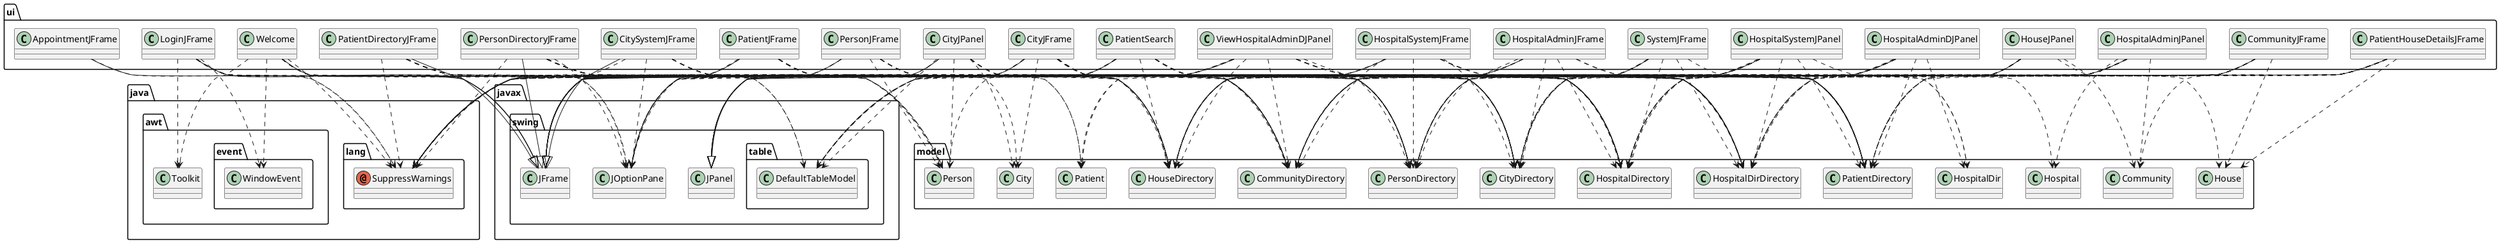 @startuml
annotation java.lang.SuppressWarnings
class java.awt.Toolkit
class java.awt.event.WindowEvent
class javax.swing.JFrame
class javax.swing.JOptionPane
class javax.swing.JPanel
class javax.swing.table.DefaultTableModel
class model.City
class model.CityDirectory
class model.Community
class model.CommunityDirectory
class model.Hospital
class model.HospitalDir
class model.HospitalDirDirectory
class model.HospitalDirectory
class model.House
class model.HouseDirectory
class model.Patient
class model.PatientDirectory
class model.Person
class model.PersonDirectory
class ui.AppointmentJFrame
class ui.CityJFrame
class ui.CityJPanel
class ui.CitySystemJFrame
class ui.CommunityJFrame
class ui.HospitalAdminDJPanel
class ui.HospitalAdminJFrame
class ui.HospitalAdminJPanel
class ui.HospitalSystemJFrame
class ui.HospitalSystemJPanel
class ui.HouseJPanel
class ui.LoginJFrame
class ui.PatientDirectoryJFrame
class ui.PatientHouseDetailsJFrame
class ui.PatientJFrame
class ui.PatientSearch
class ui.PersonDirectoryJFrame
class ui.PersonJFrame
class ui.SystemJFrame
class ui.ViewHospitalAdminDJPanel
class ui.Welcome
ui.AppointmentJFrame ..> java.lang.SuppressWarnings
ui.AppointmentJFrame --|> javax.swing.JFrame
ui.CityJFrame ..> java.lang.SuppressWarnings
ui.CityJFrame --|> javax.swing.JFrame
ui.CityJFrame ..> javax.swing.table.DefaultTableModel
ui.CityJFrame ..> model.City
ui.CityJFrame ..> model.CityDirectory
ui.CityJFrame ..> model.CommunityDirectory
ui.CityJFrame ..> model.HospitalDirDirectory
ui.CityJFrame ..> model.HospitalDirectory
ui.CityJFrame ..> model.HouseDirectory
ui.CityJFrame ..> model.PatientDirectory
ui.CityJFrame ..> model.PersonDirectory
ui.CityJPanel ..> java.lang.SuppressWarnings
ui.CityJPanel --|> javax.swing.JPanel
ui.CityJPanel ..> javax.swing.table.DefaultTableModel
ui.CityJPanel ..> model.City
ui.CityJPanel ..> model.CityDirectory
ui.CityJPanel ..> model.CommunityDirectory
ui.CityJPanel ..> model.HospitalDirDirectory
ui.CityJPanel ..> model.HospitalDirectory
ui.CityJPanel ..> model.HouseDirectory
ui.CityJPanel ..> model.PatientDirectory
ui.CityJPanel ..> model.Person
ui.CityJPanel ..> model.PersonDirectory
ui.CitySystemJFrame ..> java.lang.SuppressWarnings
ui.CitySystemJFrame --|> javax.swing.JFrame
ui.CitySystemJFrame ..> javax.swing.JOptionPane
ui.CitySystemJFrame ..> model.City
ui.CitySystemJFrame ..> model.CityDirectory
ui.CitySystemJFrame ..> model.CommunityDirectory
ui.CitySystemJFrame ..> model.HospitalDirDirectory
ui.CitySystemJFrame ..> model.HospitalDirectory
ui.CitySystemJFrame ..> model.HouseDirectory
ui.CitySystemJFrame ..> model.PatientDirectory
ui.CitySystemJFrame ..> model.Person
ui.CitySystemJFrame ..> model.PersonDirectory
ui.CommunityJFrame ..> java.lang.SuppressWarnings
ui.CommunityJFrame --|> javax.swing.JFrame
ui.CommunityJFrame ..> model.CityDirectory
ui.CommunityJFrame ..> model.CommunityDirectory
ui.CommunityJFrame ..> model.HospitalDirDirectory
ui.CommunityJFrame ..> model.HospitalDirectory
ui.CommunityJFrame ..> model.House
ui.CommunityJFrame ..> model.HouseDirectory
ui.CommunityJFrame ..> model.PatientDirectory
ui.CommunityJFrame ..> model.PersonDirectory
ui.HospitalAdminDJPanel ..> java.lang.SuppressWarnings
ui.HospitalAdminDJPanel ..> javax.swing.JOptionPane
ui.HospitalAdminDJPanel --|> javax.swing.JPanel
ui.HospitalAdminDJPanel ..> model.CityDirectory
ui.HospitalAdminDJPanel ..> model.CommunityDirectory
ui.HospitalAdminDJPanel ..> model.HospitalDir
ui.HospitalAdminDJPanel ..> model.HospitalDirDirectory
ui.HospitalAdminDJPanel ..> model.HospitalDirectory
ui.HospitalAdminDJPanel ..> model.HouseDirectory
ui.HospitalAdminDJPanel ..> model.PatientDirectory
ui.HospitalAdminDJPanel ..> model.PersonDirectory
ui.HospitalAdminJFrame ..> java.lang.SuppressWarnings
ui.HospitalAdminJFrame --|> javax.swing.JFrame
ui.HospitalAdminJFrame ..> model.CityDirectory
ui.HospitalAdminJFrame ..> model.CommunityDirectory
ui.HospitalAdminJFrame ..> model.HospitalDirDirectory
ui.HospitalAdminJFrame ..> model.HospitalDirectory
ui.HospitalAdminJFrame ..> model.HouseDirectory
ui.HospitalAdminJFrame ..> model.PatientDirectory
ui.HospitalAdminJFrame ..> model.PersonDirectory
ui.HospitalAdminJPanel ..> java.lang.SuppressWarnings
ui.HospitalAdminJPanel ..> javax.swing.JOptionPane
ui.HospitalAdminJPanel --|> javax.swing.JPanel
ui.HospitalAdminJPanel ..> javax.swing.table.DefaultTableModel
ui.HospitalAdminJPanel ..> model.CityDirectory
ui.HospitalAdminJPanel ..> model.Community
ui.HospitalAdminJPanel ..> model.CommunityDirectory
ui.HospitalAdminJPanel ..> model.Hospital
ui.HospitalAdminJPanel ..> model.HospitalDirDirectory
ui.HospitalAdminJPanel ..> model.HospitalDirectory
ui.HospitalAdminJPanel ..> model.HouseDirectory
ui.HospitalAdminJPanel ..> model.PatientDirectory
ui.HospitalAdminJPanel ..> model.PersonDirectory
ui.HospitalSystemJFrame ..> java.lang.SuppressWarnings
ui.HospitalSystemJFrame --|> javax.swing.JFrame
ui.HospitalSystemJFrame ..> model.CityDirectory
ui.HospitalSystemJFrame ..> model.CommunityDirectory
ui.HospitalSystemJFrame ..> model.HospitalDirDirectory
ui.HospitalSystemJFrame ..> model.HospitalDirectory
ui.HospitalSystemJFrame ..> model.HouseDirectory
ui.HospitalSystemJFrame ..> model.PatientDirectory
ui.HospitalSystemJFrame ..> model.PersonDirectory
ui.HospitalSystemJPanel ..> java.lang.SuppressWarnings
ui.HospitalSystemJPanel ..> javax.swing.JOptionPane
ui.HospitalSystemJPanel --|> javax.swing.JPanel
ui.HospitalSystemJPanel ..> javax.swing.table.DefaultTableModel
ui.HospitalSystemJPanel ..> model.CityDirectory
ui.HospitalSystemJPanel ..> model.CommunityDirectory
ui.HospitalSystemJPanel ..> model.Hospital
ui.HospitalSystemJPanel ..> model.HospitalDirDirectory
ui.HospitalSystemJPanel ..> model.HospitalDirectory
ui.HospitalSystemJPanel ..> model.HouseDirectory
ui.HospitalSystemJPanel ..> model.PatientDirectory
ui.HospitalSystemJPanel ..> model.PersonDirectory
ui.HouseJPanel ..> java.lang.SuppressWarnings
ui.HouseJPanel ..> javax.swing.JOptionPane
ui.HouseJPanel --|> javax.swing.JPanel
ui.HouseJPanel ..> javax.swing.table.DefaultTableModel
ui.HouseJPanel ..> model.CityDirectory
ui.HouseJPanel ..> model.Community
ui.HouseJPanel ..> model.CommunityDirectory
ui.HouseJPanel ..> model.HospitalDirDirectory
ui.HouseJPanel ..> model.HospitalDirectory
ui.HouseJPanel ..> model.House
ui.HouseJPanel ..> model.HouseDirectory
ui.HouseJPanel ..> model.Patient
ui.HouseJPanel ..> model.PatientDirectory
ui.HouseJPanel ..> model.PersonDirectory
ui.LoginJFrame ..> java.lang.SuppressWarnings
ui.LoginJFrame ..> java.awt.Toolkit
ui.LoginJFrame ..> java.awt.event.WindowEvent
ui.LoginJFrame --|> javax.swing.JFrame
ui.LoginJFrame ..> javax.swing.JOptionPane
ui.LoginJFrame ..> model.CityDirectory
ui.LoginJFrame ..> model.CommunityDirectory
ui.LoginJFrame ..> model.HospitalDirDirectory
ui.LoginJFrame ..> model.HospitalDirectory
ui.LoginJFrame ..> model.HouseDirectory
ui.LoginJFrame ..> model.PatientDirectory
ui.LoginJFrame ..> model.PersonDirectory
ui.PatientDirectoryJFrame ..> java.lang.SuppressWarnings
ui.PatientDirectoryJFrame --|> javax.swing.JFrame
ui.PatientDirectoryJFrame ..> javax.swing.JOptionPane
ui.PatientDirectoryJFrame ..> javax.swing.table.DefaultTableModel
ui.PatientDirectoryJFrame ..> model.CityDirectory
ui.PatientDirectoryJFrame ..> model.CommunityDirectory
ui.PatientDirectoryJFrame ..> model.HospitalDirDirectory
ui.PatientDirectoryJFrame ..> model.HospitalDirectory
ui.PatientDirectoryJFrame ..> model.HouseDirectory
ui.PatientDirectoryJFrame ..> model.Patient
ui.PatientDirectoryJFrame ..> model.PatientDirectory
ui.PatientDirectoryJFrame ..> model.Person
ui.PatientDirectoryJFrame ..> model.PersonDirectory
ui.PatientHouseDetailsJFrame ..> java.lang.SuppressWarnings
ui.PatientHouseDetailsJFrame --|> javax.swing.JFrame
ui.PatientHouseDetailsJFrame ..> javax.swing.JOptionPane
ui.PatientHouseDetailsJFrame ..> model.CityDirectory
ui.PatientHouseDetailsJFrame ..> model.Community
ui.PatientHouseDetailsJFrame ..> model.CommunityDirectory
ui.PatientHouseDetailsJFrame ..> model.HospitalDirDirectory
ui.PatientHouseDetailsJFrame ..> model.HospitalDirectory
ui.PatientHouseDetailsJFrame ..> model.House
ui.PatientHouseDetailsJFrame ..> model.HouseDirectory
ui.PatientHouseDetailsJFrame ..> model.PatientDirectory
ui.PatientHouseDetailsJFrame ..> model.PersonDirectory
ui.PatientJFrame ..> java.lang.SuppressWarnings
ui.PatientJFrame --|> javax.swing.JFrame
ui.PatientJFrame ..> javax.swing.JOptionPane
ui.PatientJFrame ..> model.CityDirectory
ui.PatientJFrame ..> model.CommunityDirectory
ui.PatientJFrame ..> model.HospitalDirDirectory
ui.PatientJFrame ..> model.HospitalDirectory
ui.PatientJFrame ..> model.HouseDirectory
ui.PatientJFrame ..> model.Patient
ui.PatientJFrame ..> model.PatientDirectory
ui.PatientJFrame ..> model.Person
ui.PatientJFrame ..> model.PersonDirectory
ui.PatientSearch ..> java.lang.SuppressWarnings
ui.PatientSearch --|> javax.swing.JFrame
ui.PatientSearch ..> javax.swing.JOptionPane
ui.PatientSearch ..> javax.swing.table.DefaultTableModel
ui.PatientSearch ..> model.CityDirectory
ui.PatientSearch ..> model.CommunityDirectory
ui.PatientSearch ..> model.HospitalDir
ui.PatientSearch ..> model.HospitalDirDirectory
ui.PatientSearch ..> model.HospitalDirectory
ui.PatientSearch ..> model.HouseDirectory
ui.PatientSearch ..> model.PatientDirectory
ui.PatientSearch ..> model.Person
ui.PatientSearch ..> model.PersonDirectory
ui.PersonDirectoryJFrame ..> java.lang.SuppressWarnings
ui.PersonDirectoryJFrame --|> javax.swing.JFrame
ui.PersonDirectoryJFrame ..> javax.swing.JOptionPane
ui.PersonDirectoryJFrame ..> javax.swing.table.DefaultTableModel
ui.PersonDirectoryJFrame ..> model.CityDirectory
ui.PersonDirectoryJFrame ..> model.CommunityDirectory
ui.PersonDirectoryJFrame ..> model.HospitalDirDirectory
ui.PersonDirectoryJFrame ..> model.HospitalDirectory
ui.PersonDirectoryJFrame ..> model.HouseDirectory
ui.PersonDirectoryJFrame ..> model.PatientDirectory
ui.PersonDirectoryJFrame ..> model.Person
ui.PersonDirectoryJFrame ..> model.PersonDirectory
ui.PersonJFrame ..> java.lang.SuppressWarnings
ui.PersonJFrame --|> javax.swing.JFrame
ui.PersonJFrame ..> javax.swing.JOptionPane
ui.PersonJFrame ..> model.CityDirectory
ui.PersonJFrame ..> model.CommunityDirectory
ui.PersonJFrame ..> model.HospitalDirDirectory
ui.PersonJFrame ..> model.HospitalDirectory
ui.PersonJFrame ..> model.HouseDirectory
ui.PersonJFrame ..> model.PatientDirectory
ui.PersonJFrame ..> model.Person
ui.PersonJFrame ..> model.PersonDirectory
ui.SystemJFrame ..> java.lang.SuppressWarnings
ui.SystemJFrame --|> javax.swing.JFrame
ui.SystemJFrame ..> model.CityDirectory
ui.SystemJFrame ..> model.CommunityDirectory
ui.SystemJFrame ..> model.HospitalDirDirectory
ui.SystemJFrame ..> model.HospitalDirectory
ui.SystemJFrame ..> model.HouseDirectory
ui.SystemJFrame ..> model.PatientDirectory
ui.SystemJFrame ..> model.PersonDirectory
ui.ViewHospitalAdminDJPanel ..> java.lang.SuppressWarnings
ui.ViewHospitalAdminDJPanel ..> javax.swing.JOptionPane
ui.ViewHospitalAdminDJPanel --|> javax.swing.JPanel
ui.ViewHospitalAdminDJPanel ..> javax.swing.table.DefaultTableModel
ui.ViewHospitalAdminDJPanel ..> model.CityDirectory
ui.ViewHospitalAdminDJPanel ..> model.CommunityDirectory
ui.ViewHospitalAdminDJPanel ..> model.HospitalDir
ui.ViewHospitalAdminDJPanel ..> model.HospitalDirDirectory
ui.ViewHospitalAdminDJPanel ..> model.HospitalDirectory
ui.ViewHospitalAdminDJPanel ..> model.HouseDirectory
ui.ViewHospitalAdminDJPanel ..> model.Patient
ui.ViewHospitalAdminDJPanel ..> model.PatientDirectory
ui.ViewHospitalAdminDJPanel ..> model.PersonDirectory
ui.Welcome ..> java.lang.SuppressWarnings
ui.Welcome ..> java.awt.Toolkit
ui.Welcome ..> java.awt.event.WindowEvent
ui.Welcome --|> javax.swing.JFrame
ui.Welcome ..> model.CityDirectory
ui.Welcome ..> model.CommunityDirectory
ui.Welcome ..> model.HospitalDirDirectory
ui.Welcome ..> model.HospitalDirectory
ui.Welcome ..> model.HouseDirectory
ui.Welcome ..> model.PatientDirectory
ui.Welcome ..> model.PersonDirectory
@enduml